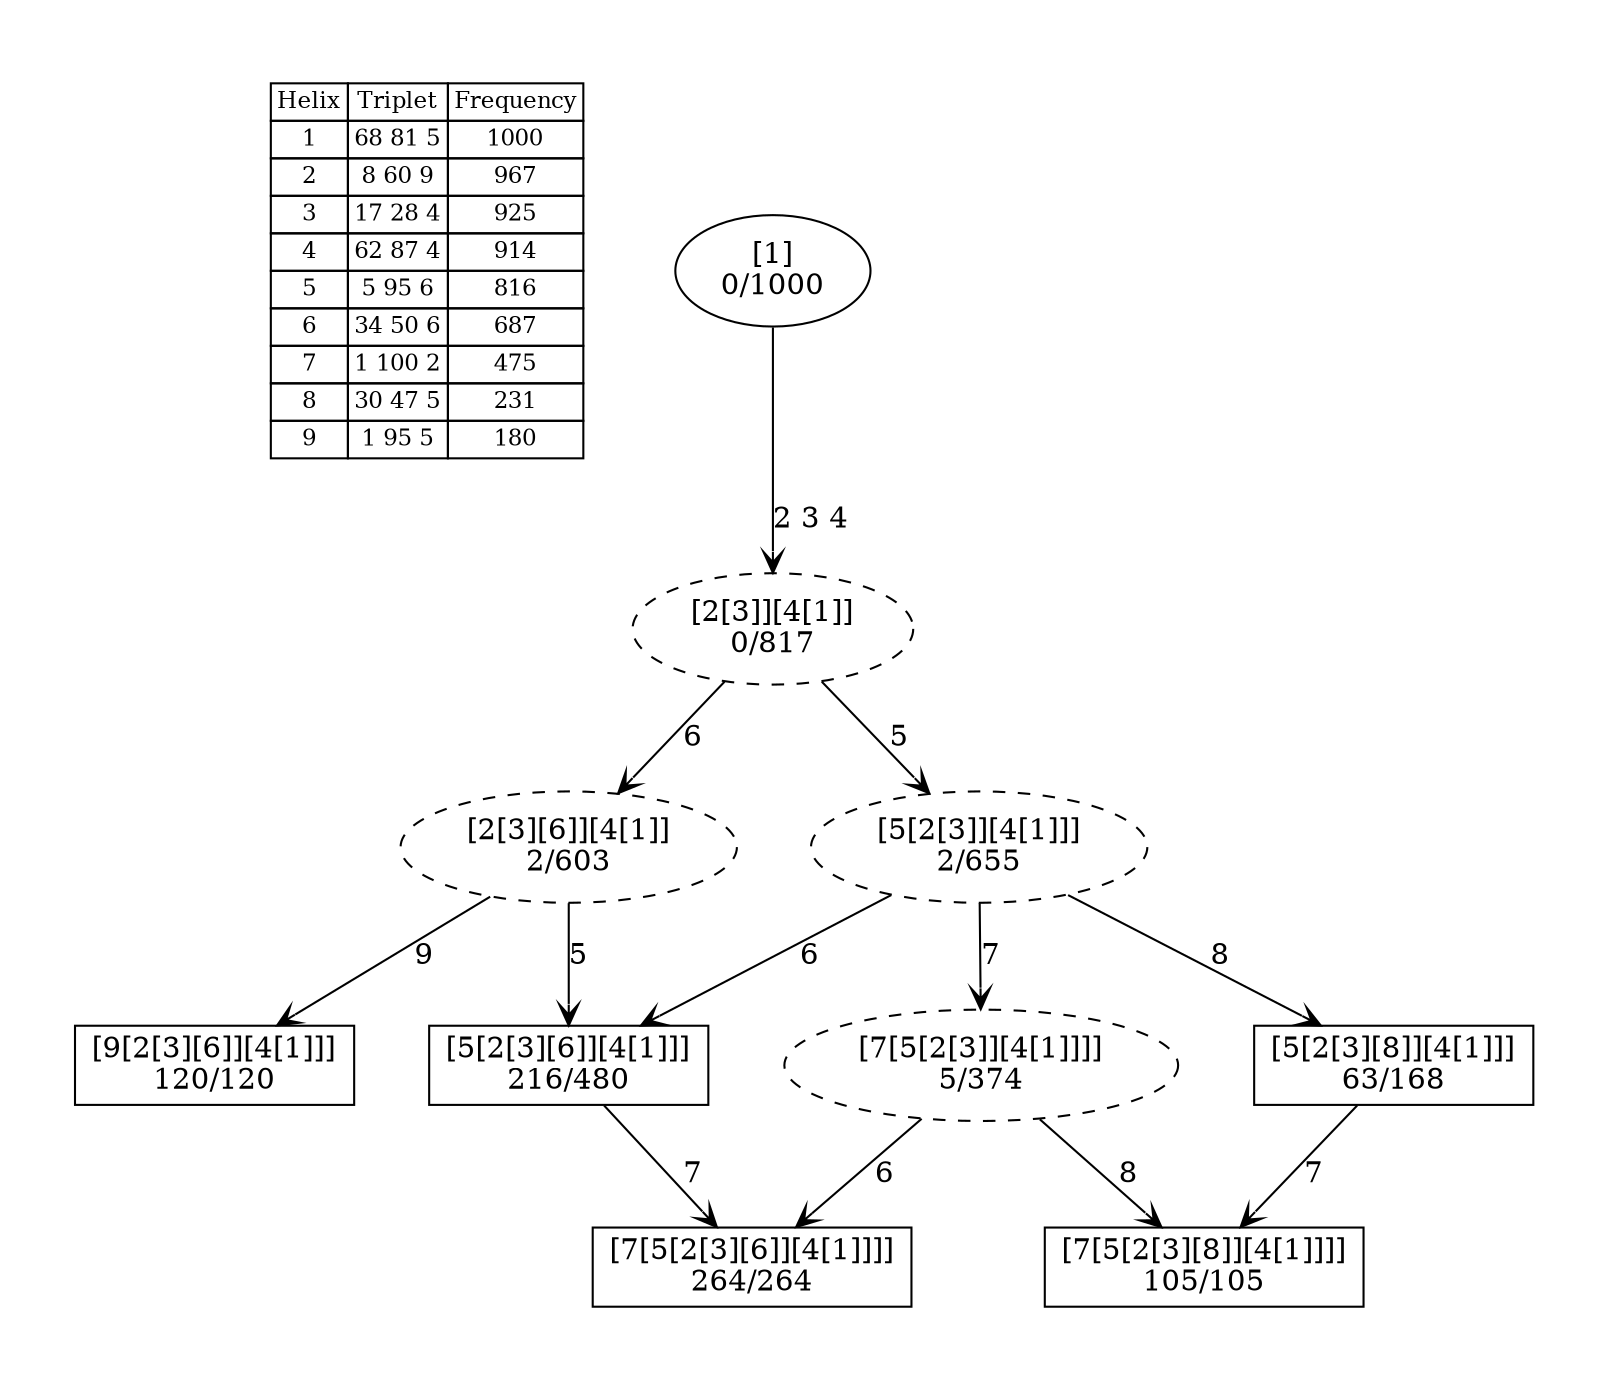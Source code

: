 digraph G {
	pad = 0.5;
	nodesep = 0.5;
"legend" [label = < <table border="0" cellborder="1" cellspacing="0"><tr><td>Helix</td><td>Triplet</td><td>Frequency</td></tr>
<tr><td>1</td><td>68 81 5</td><td>1000</td></tr>
<tr><td>2</td><td>8 60 9</td><td>967</td></tr>
<tr><td>3</td><td>17 28 4</td><td>925</td></tr>
<tr><td>4</td><td>62 87 4</td><td>914</td></tr>
<tr><td>5</td><td>5 95 6</td><td>816</td></tr>
<tr><td>6</td><td>34 50 6</td><td>687</td></tr>
<tr><td>7</td><td>1 100 2</td><td>475</td></tr>
<tr><td>8</td><td>30 47 5</td><td>231</td></tr>
<tr><td>9</td><td>1 95 5</td><td>180</td></tr>
</table>>, shape = plaintext, fontsize=11];
"1 2 3 4 5 6 7 " [shape = box];
"1 2 3 4 5 6 " [shape = box];
"1 2 3 4 6 9 " [shape = box];
"1 2 3 4 5 7 8 " [shape = box];
"1 2 3 4 5 8 " [shape = box];
"1 2 3 4 6 " [style = dashed];
"1 2 3 4 5 7 " [style = dashed];
"1 2 3 4 5 " [style = dashed];
"1 2 3 4 " [style = dashed];
"1 2 3 4 5 6 7 " [label = "[7[5[2[3][6]][4[1]]]]\n264/264"];
"1 2 3 4 5 6 " [label = "[5[2[3][6]][4[1]]]\n216/480"];
"1 2 3 4 6 9 " [label = "[9[2[3][6]][4[1]]]\n120/120"];
"1 2 3 4 5 7 8 " [label = "[7[5[2[3][8]][4[1]]]]\n105/105"];
"1 2 3 4 5 8 " [label = "[5[2[3][8]][4[1]]]\n63/168"];
"1 2 3 4 6 " [label = "[2[3][6]][4[1]]\n2/603"];
"1 2 3 4 5 7 " [label = "[7[5[2[3]][4[1]]]]\n5/374"];
"1 2 3 4 5 " [label = "[5[2[3]][4[1]]]\n2/655"];
"1 2 3 4 " [label = "[2[3]][4[1]]\n0/817"];
"1 " [label = "[1]\n0/1000"];
"1 2 3 4 5 6 " -> "1 2 3 4 5 6 7 " [label = "7 ", arrowhead = vee];
"1 2 3 4 5 8 " -> "1 2 3 4 5 7 8 " [label = "7 ", arrowhead = vee];
"1 2 3 4 6 " -> "1 2 3 4 6 9 " [label = "9 ", arrowhead = vee];
"1 2 3 4 6 " -> "1 2 3 4 5 6 " [label = "5 ", arrowhead = vee];
"1 2 3 4 5 7 " -> "1 2 3 4 5 6 7 " [label = "6 ", arrowhead = vee];
"1 2 3 4 5 7 " -> "1 2 3 4 5 7 8 " [label = "8 ", arrowhead = vee];
"1 2 3 4 5 " -> "1 2 3 4 5 8 " [label = "8 ", arrowhead = vee];
"1 2 3 4 5 " -> "1 2 3 4 5 7 " [label = "7 ", arrowhead = vee];
"1 2 3 4 5 " -> "1 2 3 4 5 6 " [label = "6 ", arrowhead = vee];
"1 2 3 4 " -> "1 2 3 4 6 " [label = "6 ", arrowhead = vee];
"1 2 3 4 " -> "1 2 3 4 5 " [label = "5 ", arrowhead = vee];
"1 " -> "1 2 3 4 " [label = "2 3 4 ", arrowhead = vee];
}